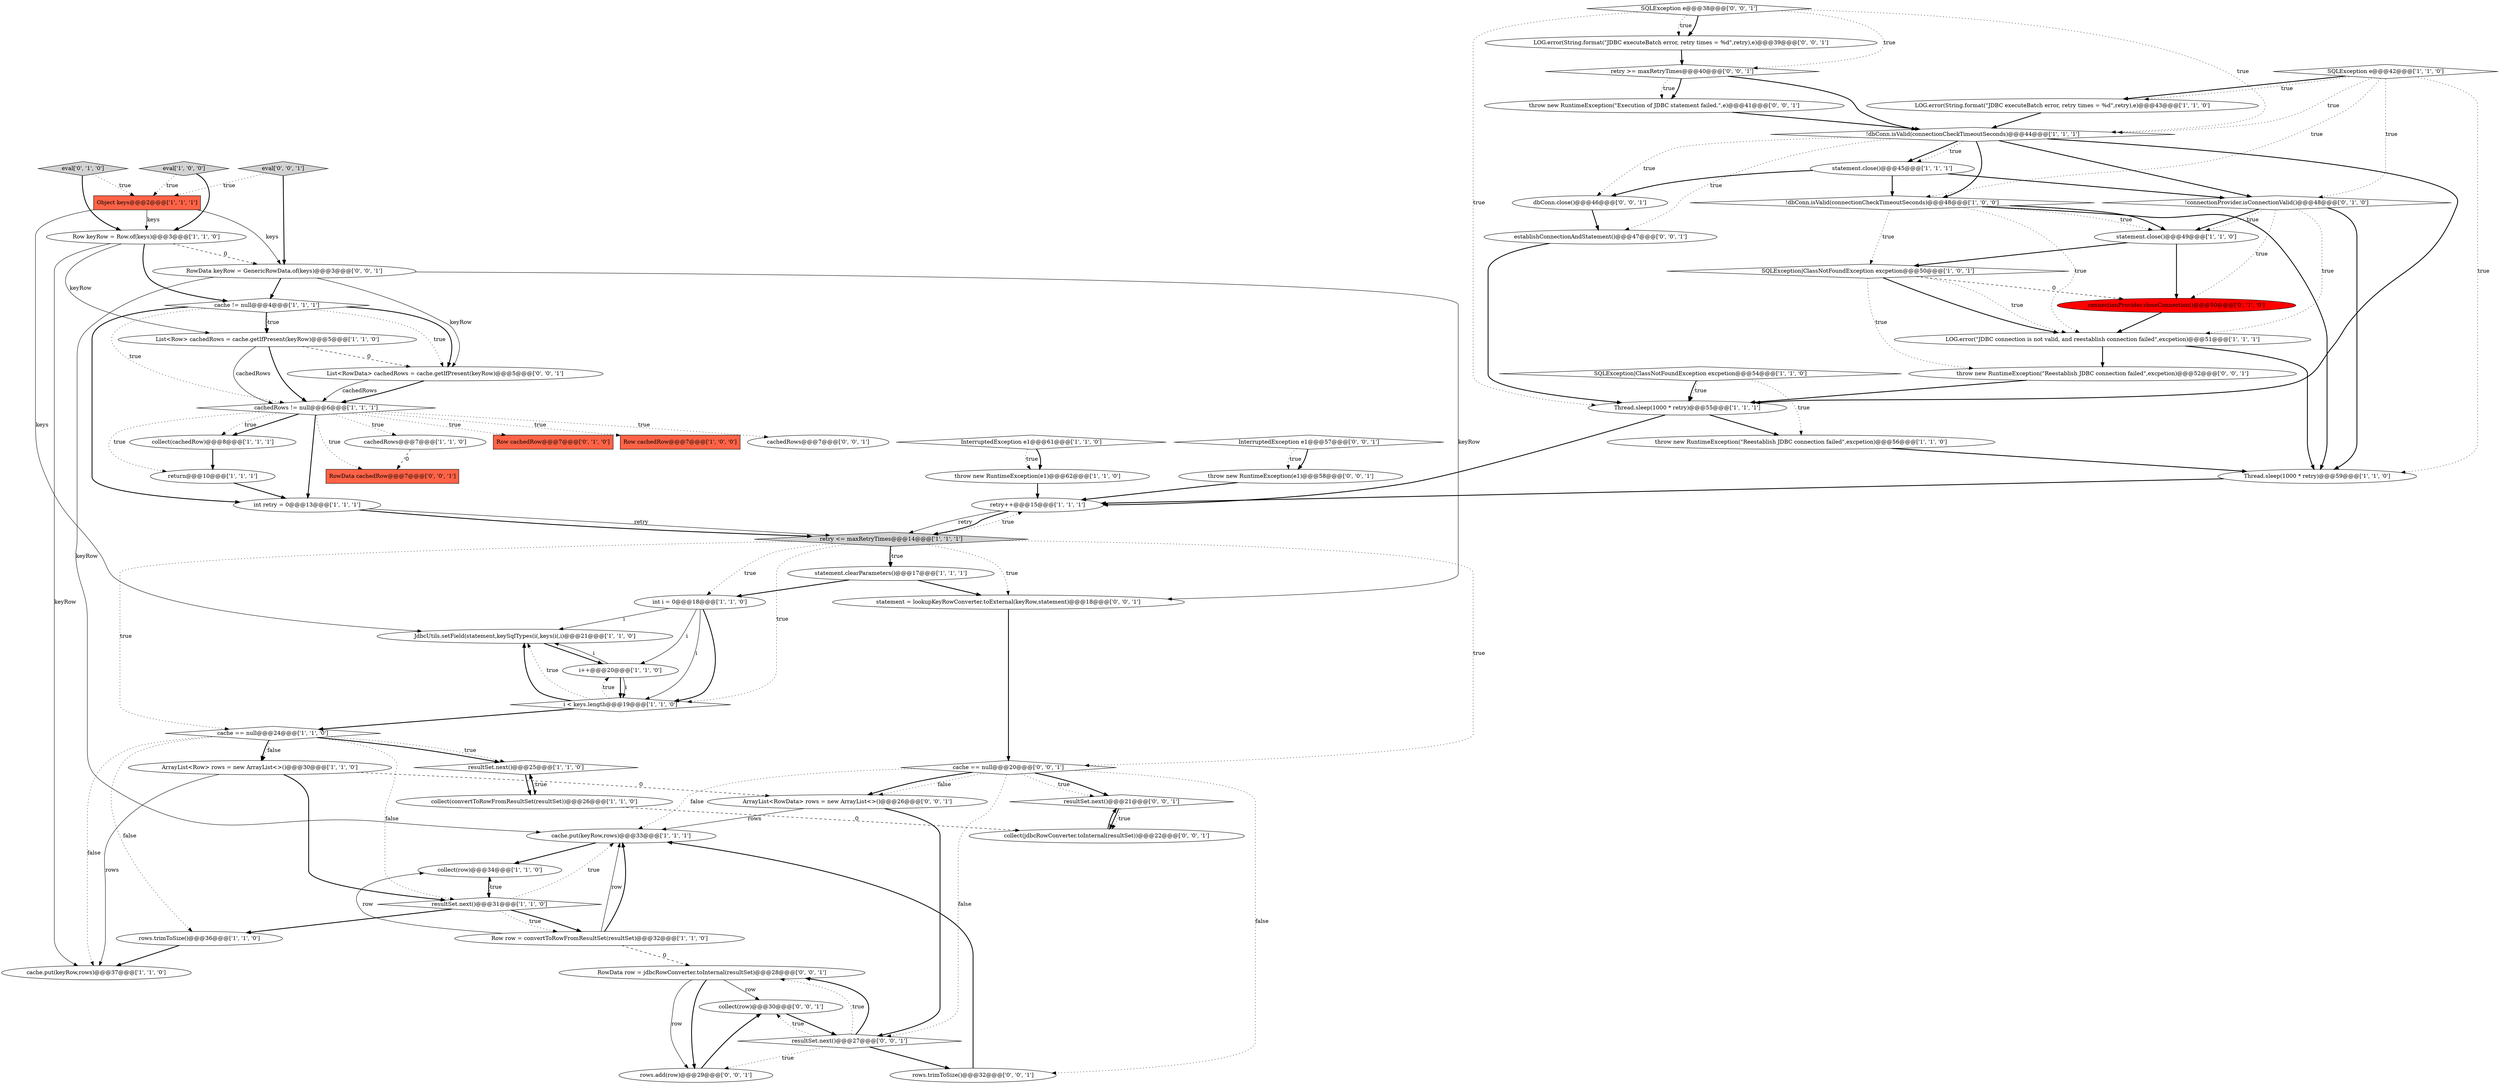 digraph {
40 [style = filled, label = "SQLException|ClassNotFoundException excpetion@@@54@@@['1', '1', '0']", fillcolor = white, shape = diamond image = "AAA0AAABBB1BBB"];
2 [style = filled, label = "Thread.sleep(1000 * retry)@@@59@@@['1', '1', '0']", fillcolor = white, shape = ellipse image = "AAA0AAABBB1BBB"];
23 [style = filled, label = "retry++@@@15@@@['1', '1', '1']", fillcolor = white, shape = ellipse image = "AAA0AAABBB1BBB"];
15 [style = filled, label = "Object keys@@@2@@@['1', '1', '1']", fillcolor = tomato, shape = box image = "AAA0AAABBB1BBB"];
17 [style = filled, label = "JdbcUtils.setField(statement,keySqlTypes(i(,keys(i(,i)@@@21@@@['1', '1', '0']", fillcolor = white, shape = ellipse image = "AAA0AAABBB1BBB"];
27 [style = filled, label = "LOG.error(\"JDBC connection is not valid, and reestablish connection failed\",excpetion)@@@51@@@['1', '1', '1']", fillcolor = white, shape = ellipse image = "AAA0AAABBB1BBB"];
43 [style = filled, label = "Row cachedRow@@@7@@@['0', '1', '0']", fillcolor = tomato, shape = box image = "AAA0AAABBB2BBB"];
47 [style = filled, label = "List<RowData> cachedRows = cache.getIfPresent(keyRow)@@@5@@@['0', '0', '1']", fillcolor = white, shape = ellipse image = "AAA0AAABBB3BBB"];
57 [style = filled, label = "SQLException e@@@38@@@['0', '0', '1']", fillcolor = white, shape = diamond image = "AAA0AAABBB3BBB"];
8 [style = filled, label = "throw new RuntimeException(\"Reestablish JDBC connection failed\",excpetion)@@@56@@@['1', '1', '0']", fillcolor = white, shape = ellipse image = "AAA0AAABBB1BBB"];
29 [style = filled, label = "collect(convertToRowFromResultSet(resultSet))@@@26@@@['1', '1', '0']", fillcolor = white, shape = ellipse image = "AAA0AAABBB1BBB"];
67 [style = filled, label = "throw new RuntimeException(\"Reestablish JDBC connection failed\",excpetion)@@@52@@@['0', '0', '1']", fillcolor = white, shape = ellipse image = "AAA0AAABBB3BBB"];
21 [style = filled, label = "InterruptedException e1@@@61@@@['1', '1', '0']", fillcolor = white, shape = diamond image = "AAA0AAABBB1BBB"];
3 [style = filled, label = "Row cachedRow@@@7@@@['1', '0', '0']", fillcolor = tomato, shape = box image = "AAA0AAABBB1BBB"];
19 [style = filled, label = "Row row = convertToRowFromResultSet(resultSet)@@@32@@@['1', '1', '0']", fillcolor = white, shape = ellipse image = "AAA0AAABBB1BBB"];
16 [style = filled, label = "cachedRows@@@7@@@['1', '1', '0']", fillcolor = white, shape = ellipse image = "AAA0AAABBB1BBB"];
46 [style = filled, label = "ArrayList<RowData> rows = new ArrayList<>()@@@26@@@['0', '0', '1']", fillcolor = white, shape = ellipse image = "AAA0AAABBB3BBB"];
52 [style = filled, label = "cache == null@@@20@@@['0', '0', '1']", fillcolor = white, shape = diamond image = "AAA0AAABBB3BBB"];
56 [style = filled, label = "RowData row = jdbcRowConverter.toInternal(resultSet)@@@28@@@['0', '0', '1']", fillcolor = white, shape = ellipse image = "AAA0AAABBB3BBB"];
32 [style = filled, label = "collect(cachedRow)@@@8@@@['1', '1', '1']", fillcolor = white, shape = ellipse image = "AAA0AAABBB1BBB"];
12 [style = filled, label = "ArrayList<Row> rows = new ArrayList<>()@@@30@@@['1', '1', '0']", fillcolor = white, shape = ellipse image = "AAA0AAABBB1BBB"];
22 [style = filled, label = "cachedRows != null@@@6@@@['1', '1', '1']", fillcolor = white, shape = diamond image = "AAA0AAABBB1BBB"];
28 [style = filled, label = "SQLException|ClassNotFoundException excpetion@@@50@@@['1', '0', '1']", fillcolor = white, shape = diamond image = "AAA0AAABBB1BBB"];
68 [style = filled, label = "eval['0', '0', '1']", fillcolor = lightgray, shape = diamond image = "AAA0AAABBB3BBB"];
25 [style = filled, label = "Row keyRow = Row.of(keys)@@@3@@@['1', '1', '0']", fillcolor = white, shape = ellipse image = "AAA0AAABBB1BBB"];
37 [style = filled, label = "collect(row)@@@34@@@['1', '1', '0']", fillcolor = white, shape = ellipse image = "AAA0AAABBB1BBB"];
38 [style = filled, label = "resultSet.next()@@@31@@@['1', '1', '0']", fillcolor = white, shape = diamond image = "AAA0AAABBB1BBB"];
39 [style = filled, label = "int i = 0@@@18@@@['1', '1', '0']", fillcolor = white, shape = ellipse image = "AAA0AAABBB1BBB"];
44 [style = filled, label = "eval['0', '1', '0']", fillcolor = lightgray, shape = diamond image = "AAA0AAABBB2BBB"];
50 [style = filled, label = "RowData keyRow = GenericRowData.of(keys)@@@3@@@['0', '0', '1']", fillcolor = white, shape = ellipse image = "AAA0AAABBB3BBB"];
65 [style = filled, label = "RowData cachedRow@@@7@@@['0', '0', '1']", fillcolor = tomato, shape = box image = "AAA0AAABBB3BBB"];
5 [style = filled, label = "List<Row> cachedRows = cache.getIfPresent(keyRow)@@@5@@@['1', '1', '0']", fillcolor = white, shape = ellipse image = "AAA0AAABBB1BBB"];
48 [style = filled, label = "throw new RuntimeException(e1)@@@58@@@['0', '0', '1']", fillcolor = white, shape = ellipse image = "AAA0AAABBB3BBB"];
63 [style = filled, label = "cachedRows@@@7@@@['0', '0', '1']", fillcolor = white, shape = ellipse image = "AAA0AAABBB3BBB"];
41 [style = filled, label = "statement.close()@@@49@@@['1', '1', '0']", fillcolor = white, shape = ellipse image = "AAA0AAABBB1BBB"];
11 [style = filled, label = "!dbConn.isValid(connectionCheckTimeoutSeconds)@@@44@@@['1', '1', '1']", fillcolor = white, shape = diamond image = "AAA0AAABBB1BBB"];
42 [style = filled, label = "!connectionProvider.isConnectionValid()@@@48@@@['0', '1', '0']", fillcolor = white, shape = diamond image = "AAA0AAABBB2BBB"];
69 [style = filled, label = "rows.trimToSize()@@@32@@@['0', '0', '1']", fillcolor = white, shape = ellipse image = "AAA0AAABBB3BBB"];
9 [style = filled, label = "i < keys.length@@@19@@@['1', '1', '0']", fillcolor = white, shape = diamond image = "AAA0AAABBB1BBB"];
54 [style = filled, label = "collect(row)@@@30@@@['0', '0', '1']", fillcolor = white, shape = ellipse image = "AAA0AAABBB3BBB"];
18 [style = filled, label = "cache.put(keyRow,rows)@@@37@@@['1', '1', '0']", fillcolor = white, shape = ellipse image = "AAA0AAABBB1BBB"];
34 [style = filled, label = "rows.trimToSize()@@@36@@@['1', '1', '0']", fillcolor = white, shape = ellipse image = "AAA0AAABBB1BBB"];
26 [style = filled, label = "retry <= maxRetryTimes@@@14@@@['1', '1', '1']", fillcolor = lightgray, shape = diamond image = "AAA0AAABBB1BBB"];
30 [style = filled, label = "cache == null@@@24@@@['1', '1', '0']", fillcolor = white, shape = diamond image = "AAA0AAABBB1BBB"];
13 [style = filled, label = "throw new RuntimeException(e1)@@@62@@@['1', '1', '0']", fillcolor = white, shape = ellipse image = "AAA0AAABBB1BBB"];
36 [style = filled, label = "statement.close()@@@45@@@['1', '1', '1']", fillcolor = white, shape = ellipse image = "AAA0AAABBB1BBB"];
61 [style = filled, label = "resultSet.next()@@@21@@@['0', '0', '1']", fillcolor = white, shape = diamond image = "AAA0AAABBB3BBB"];
1 [style = filled, label = "statement.clearParameters()@@@17@@@['1', '1', '1']", fillcolor = white, shape = ellipse image = "AAA0AAABBB1BBB"];
51 [style = filled, label = "establishConnectionAndStatement()@@@47@@@['0', '0', '1']", fillcolor = white, shape = ellipse image = "AAA0AAABBB3BBB"];
6 [style = filled, label = "i++@@@20@@@['1', '1', '0']", fillcolor = white, shape = ellipse image = "AAA0AAABBB1BBB"];
53 [style = filled, label = "InterruptedException e1@@@57@@@['0', '0', '1']", fillcolor = white, shape = diamond image = "AAA0AAABBB3BBB"];
58 [style = filled, label = "statement = lookupKeyRowConverter.toExternal(keyRow,statement)@@@18@@@['0', '0', '1']", fillcolor = white, shape = ellipse image = "AAA0AAABBB3BBB"];
0 [style = filled, label = "cache != null@@@4@@@['1', '1', '1']", fillcolor = white, shape = diamond image = "AAA0AAABBB1BBB"];
31 [style = filled, label = "cache.put(keyRow,rows)@@@33@@@['1', '1', '1']", fillcolor = white, shape = ellipse image = "AAA0AAABBB1BBB"];
35 [style = filled, label = "int retry = 0@@@13@@@['1', '1', '1']", fillcolor = white, shape = ellipse image = "AAA0AAABBB1BBB"];
66 [style = filled, label = "throw new RuntimeException(\"Execution of JDBC statement failed.\",e)@@@41@@@['0', '0', '1']", fillcolor = white, shape = ellipse image = "AAA0AAABBB3BBB"];
49 [style = filled, label = "collect(jdbcRowConverter.toInternal(resultSet))@@@22@@@['0', '0', '1']", fillcolor = white, shape = ellipse image = "AAA0AAABBB3BBB"];
14 [style = filled, label = "!dbConn.isValid(connectionCheckTimeoutSeconds)@@@48@@@['1', '0', '0']", fillcolor = white, shape = diamond image = "AAA0AAABBB1BBB"];
60 [style = filled, label = "LOG.error(String.format(\"JDBC executeBatch error, retry times = %d\",retry),e)@@@39@@@['0', '0', '1']", fillcolor = white, shape = ellipse image = "AAA0AAABBB3BBB"];
20 [style = filled, label = "SQLException e@@@42@@@['1', '1', '0']", fillcolor = white, shape = diamond image = "AAA0AAABBB1BBB"];
10 [style = filled, label = "resultSet.next()@@@25@@@['1', '1', '0']", fillcolor = white, shape = diamond image = "AAA0AAABBB1BBB"];
45 [style = filled, label = "connectionProvider.closeConnection()@@@50@@@['0', '1', '0']", fillcolor = red, shape = ellipse image = "AAA1AAABBB2BBB"];
59 [style = filled, label = "dbConn.close()@@@46@@@['0', '0', '1']", fillcolor = white, shape = ellipse image = "AAA0AAABBB3BBB"];
7 [style = filled, label = "LOG.error(String.format(\"JDBC executeBatch error, retry times = %d\",retry),e)@@@43@@@['1', '1', '0']", fillcolor = white, shape = ellipse image = "AAA0AAABBB1BBB"];
64 [style = filled, label = "retry >= maxRetryTimes@@@40@@@['0', '0', '1']", fillcolor = white, shape = diamond image = "AAA0AAABBB3BBB"];
24 [style = filled, label = "Thread.sleep(1000 * retry)@@@55@@@['1', '1', '1']", fillcolor = white, shape = ellipse image = "AAA0AAABBB1BBB"];
62 [style = filled, label = "rows.add(row)@@@29@@@['0', '0', '1']", fillcolor = white, shape = ellipse image = "AAA0AAABBB3BBB"];
55 [style = filled, label = "resultSet.next()@@@27@@@['0', '0', '1']", fillcolor = white, shape = diamond image = "AAA0AAABBB3BBB"];
4 [style = filled, label = "eval['1', '0', '0']", fillcolor = lightgray, shape = diamond image = "AAA0AAABBB1BBB"];
33 [style = filled, label = "return@@@10@@@['1', '1', '1']", fillcolor = white, shape = ellipse image = "AAA0AAABBB1BBB"];
54->55 [style = bold, label=""];
36->59 [style = bold, label=""];
31->37 [style = bold, label=""];
6->9 [style = solid, label="i"];
42->41 [style = bold, label=""];
0->5 [style = dotted, label="true"];
4->25 [style = bold, label=""];
20->11 [style = dotted, label="true"];
11->14 [style = bold, label=""];
11->51 [style = dotted, label="true"];
46->31 [style = solid, label="rows"];
39->9 [style = bold, label=""];
12->18 [style = solid, label="rows"];
62->54 [style = bold, label=""];
51->24 [style = bold, label=""];
68->50 [style = bold, label=""];
28->45 [style = dashed, label="0"];
38->19 [style = dotted, label="true"];
45->27 [style = bold, label=""];
59->51 [style = bold, label=""];
34->18 [style = bold, label=""];
52->61 [style = dotted, label="true"];
25->18 [style = solid, label="keyRow"];
11->36 [style = bold, label=""];
10->29 [style = dotted, label="true"];
14->41 [style = dotted, label="true"];
41->28 [style = bold, label=""];
52->31 [style = dotted, label="false"];
47->22 [style = bold, label=""];
2->23 [style = bold, label=""];
12->38 [style = bold, label=""];
57->24 [style = dotted, label="true"];
35->26 [style = solid, label="retry"];
20->42 [style = dotted, label="true"];
26->30 [style = dotted, label="true"];
37->38 [style = bold, label=""];
22->16 [style = dotted, label="true"];
26->52 [style = dotted, label="true"];
38->31 [style = dotted, label="true"];
52->55 [style = dotted, label="false"];
50->31 [style = solid, label="keyRow"];
40->24 [style = bold, label=""];
41->45 [style = bold, label=""];
27->67 [style = bold, label=""];
12->46 [style = dashed, label="0"];
28->27 [style = dotted, label="true"];
15->50 [style = solid, label="keys"];
26->58 [style = dotted, label="true"];
27->2 [style = bold, label=""];
11->36 [style = dotted, label="true"];
53->48 [style = bold, label=""];
21->13 [style = bold, label=""];
61->49 [style = bold, label=""];
53->48 [style = dotted, label="true"];
7->11 [style = bold, label=""];
42->2 [style = bold, label=""];
30->34 [style = dotted, label="false"];
11->59 [style = dotted, label="true"];
56->62 [style = solid, label="row"];
52->46 [style = dotted, label="false"];
26->1 [style = bold, label=""];
60->64 [style = bold, label=""];
56->62 [style = bold, label=""];
22->33 [style = dotted, label="true"];
57->60 [style = bold, label=""];
22->32 [style = bold, label=""];
9->17 [style = bold, label=""];
26->23 [style = dotted, label="true"];
40->8 [style = dotted, label="true"];
22->43 [style = dotted, label="true"];
26->9 [style = dotted, label="true"];
14->27 [style = dotted, label="true"];
36->14 [style = bold, label=""];
69->31 [style = bold, label=""];
64->11 [style = bold, label=""];
15->25 [style = solid, label="keys"];
44->15 [style = dotted, label="true"];
39->9 [style = solid, label="i"];
22->63 [style = dotted, label="true"];
1->58 [style = bold, label=""];
39->17 [style = solid, label="i"];
5->22 [style = solid, label="cachedRows"];
26->1 [style = dotted, label="true"];
64->66 [style = bold, label=""];
30->10 [style = bold, label=""];
21->13 [style = dotted, label="true"];
24->8 [style = bold, label=""];
20->7 [style = bold, label=""];
22->32 [style = dotted, label="true"];
42->45 [style = dotted, label="true"];
5->22 [style = bold, label=""];
36->42 [style = bold, label=""];
66->11 [style = bold, label=""];
57->60 [style = dotted, label="true"];
25->0 [style = bold, label=""];
1->39 [style = bold, label=""];
38->37 [style = dotted, label="true"];
55->56 [style = dotted, label="true"];
52->46 [style = bold, label=""];
17->6 [style = bold, label=""];
52->61 [style = bold, label=""];
55->69 [style = bold, label=""];
30->10 [style = dotted, label="true"];
20->14 [style = dotted, label="true"];
57->11 [style = dotted, label="true"];
4->15 [style = dotted, label="true"];
47->22 [style = solid, label="cachedRows"];
20->7 [style = dotted, label="true"];
49->61 [style = bold, label=""];
11->24 [style = bold, label=""];
32->33 [style = bold, label=""];
38->19 [style = bold, label=""];
19->31 [style = solid, label="row"];
42->41 [style = dotted, label="true"];
48->23 [style = bold, label=""];
30->12 [style = bold, label=""];
64->66 [style = dotted, label="true"];
8->2 [style = bold, label=""];
14->28 [style = dotted, label="true"];
50->0 [style = bold, label=""];
38->34 [style = bold, label=""];
22->3 [style = dotted, label="true"];
29->10 [style = bold, label=""];
44->25 [style = bold, label=""];
68->15 [style = dotted, label="true"];
14->2 [style = bold, label=""];
22->35 [style = bold, label=""];
35->26 [style = bold, label=""];
14->41 [style = bold, label=""];
25->50 [style = dashed, label="0"];
55->62 [style = dotted, label="true"];
0->5 [style = bold, label=""];
46->55 [style = bold, label=""];
24->23 [style = bold, label=""];
0->47 [style = dotted, label="true"];
33->35 [style = bold, label=""];
23->26 [style = solid, label="retry"];
19->56 [style = dashed, label="0"];
22->65 [style = dotted, label="true"];
19->31 [style = bold, label=""];
52->69 [style = dotted, label="false"];
5->47 [style = dashed, label="0"];
26->39 [style = dotted, label="true"];
9->17 [style = dotted, label="true"];
40->24 [style = dotted, label="true"];
23->26 [style = bold, label=""];
30->12 [style = dotted, label="false"];
9->30 [style = bold, label=""];
15->17 [style = solid, label="keys"];
11->42 [style = bold, label=""];
30->18 [style = dotted, label="false"];
9->6 [style = dotted, label="true"];
28->67 [style = dotted, label="true"];
55->56 [style = bold, label=""];
57->64 [style = dotted, label="true"];
0->22 [style = dotted, label="true"];
55->54 [style = dotted, label="true"];
0->47 [style = bold, label=""];
39->6 [style = solid, label="i"];
42->27 [style = dotted, label="true"];
10->29 [style = bold, label=""];
30->38 [style = dotted, label="false"];
6->17 [style = solid, label="i"];
25->5 [style = solid, label="keyRow"];
19->37 [style = solid, label="row"];
13->23 [style = bold, label=""];
50->47 [style = solid, label="keyRow"];
0->35 [style = bold, label=""];
20->2 [style = dotted, label="true"];
29->49 [style = dashed, label="0"];
58->52 [style = bold, label=""];
67->24 [style = bold, label=""];
28->27 [style = bold, label=""];
6->9 [style = bold, label=""];
61->49 [style = dotted, label="true"];
50->58 [style = solid, label="keyRow"];
56->54 [style = solid, label="row"];
16->65 [style = dashed, label="0"];
}
